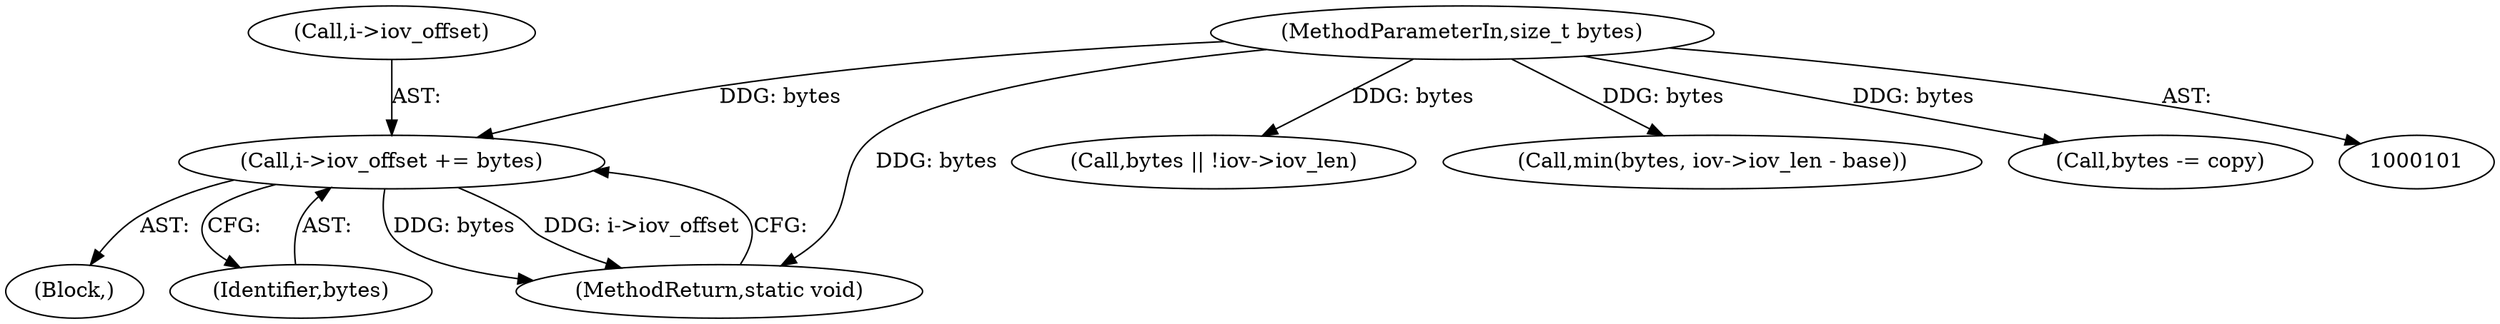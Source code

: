 digraph "0_linux_124d3b7041f9a0ca7c43a6293e1cae4576c32fd5@pointer" {
"1000113" [label="(Call,i->iov_offset += bytes)"];
"1000103" [label="(MethodParameterIn,size_t bytes)"];
"1000114" [label="(Call,i->iov_offset)"];
"1000113" [label="(Call,i->iov_offset += bytes)"];
"1000133" [label="(Call,bytes || !iov->iov_len)"];
"1000143" [label="(Call,min(bytes, iov->iov_len - base))"];
"1000103" [label="(MethodParameterIn,size_t bytes)"];
"1000150" [label="(Call,bytes -= copy)"];
"1000112" [label="(Block,)"];
"1000117" [label="(Identifier,bytes)"];
"1000178" [label="(MethodReturn,static void)"];
"1000113" -> "1000112"  [label="AST: "];
"1000113" -> "1000117"  [label="CFG: "];
"1000114" -> "1000113"  [label="AST: "];
"1000117" -> "1000113"  [label="AST: "];
"1000178" -> "1000113"  [label="CFG: "];
"1000113" -> "1000178"  [label="DDG: bytes"];
"1000113" -> "1000178"  [label="DDG: i->iov_offset"];
"1000103" -> "1000113"  [label="DDG: bytes"];
"1000103" -> "1000101"  [label="AST: "];
"1000103" -> "1000178"  [label="DDG: bytes"];
"1000103" -> "1000133"  [label="DDG: bytes"];
"1000103" -> "1000143"  [label="DDG: bytes"];
"1000103" -> "1000150"  [label="DDG: bytes"];
}
